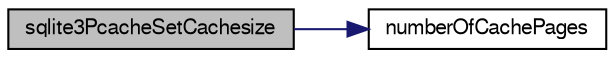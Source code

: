 digraph "sqlite3PcacheSetCachesize"
{
  edge [fontname="FreeSans",fontsize="10",labelfontname="FreeSans",labelfontsize="10"];
  node [fontname="FreeSans",fontsize="10",shape=record];
  rankdir="LR";
  Node658003 [label="sqlite3PcacheSetCachesize",height=0.2,width=0.4,color="black", fillcolor="grey75", style="filled", fontcolor="black"];
  Node658003 -> Node658004 [color="midnightblue",fontsize="10",style="solid",fontname="FreeSans"];
  Node658004 [label="numberOfCachePages",height=0.2,width=0.4,color="black", fillcolor="white", style="filled",URL="$sqlite3_8c.html#a0b88ce0be99c4ea2b2098317162fb590"];
}
